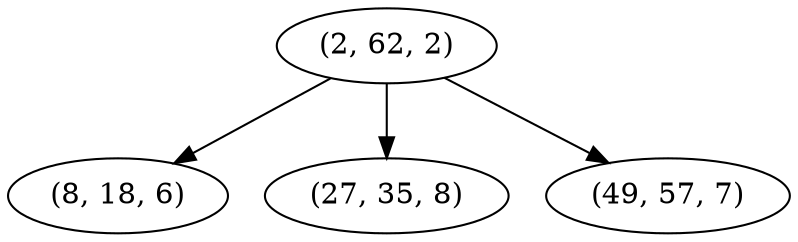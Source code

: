 digraph tree {
    "(2, 62, 2)";
    "(8, 18, 6)";
    "(27, 35, 8)";
    "(49, 57, 7)";
    "(2, 62, 2)" -> "(8, 18, 6)";
    "(2, 62, 2)" -> "(27, 35, 8)";
    "(2, 62, 2)" -> "(49, 57, 7)";
}
